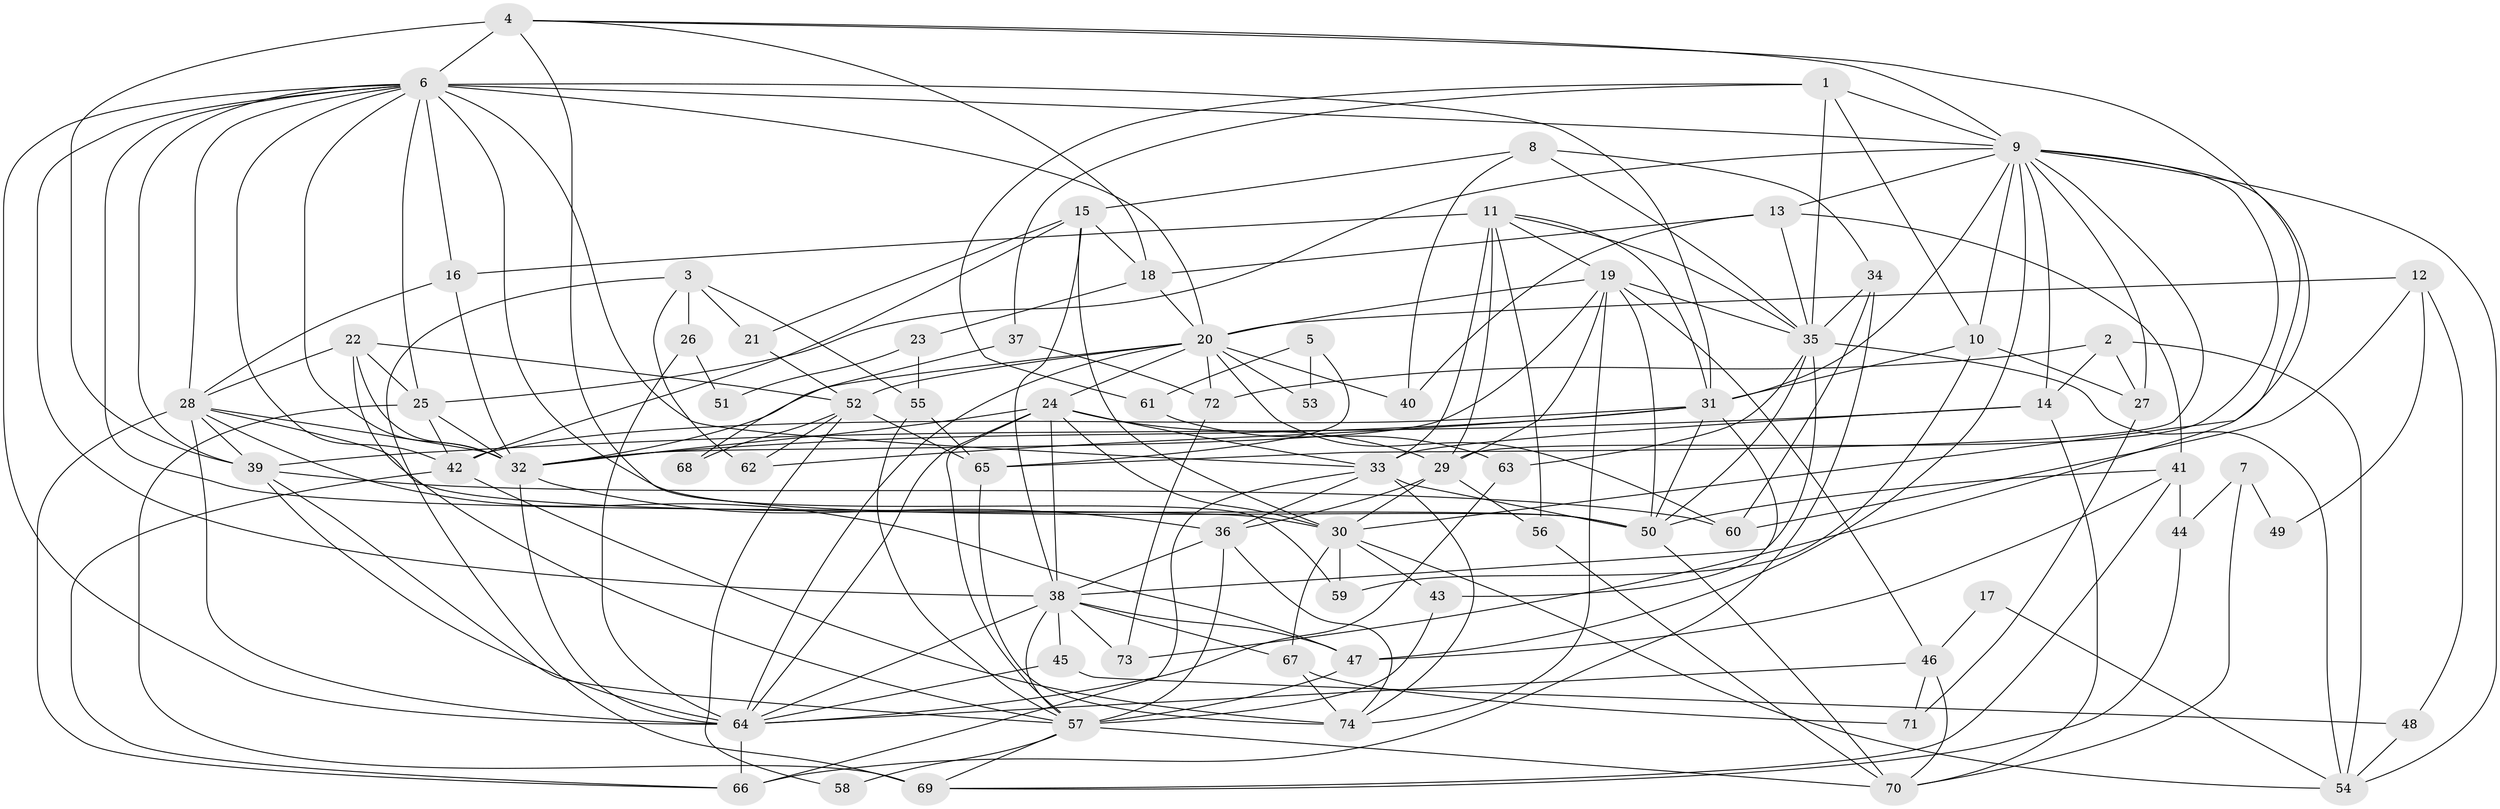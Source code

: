 // original degree distribution, {6: 0.09523809523809523, 4: 0.2925170068027211, 5: 0.17006802721088435, 3: 0.3129251700680272, 2: 0.09523809523809523, 7: 0.02040816326530612, 11: 0.006802721088435374, 9: 0.006802721088435374}
// Generated by graph-tools (version 1.1) at 2025/36/03/09/25 02:36:15]
// undirected, 74 vertices, 201 edges
graph export_dot {
graph [start="1"]
  node [color=gray90,style=filled];
  1;
  2;
  3;
  4;
  5;
  6;
  7;
  8;
  9;
  10;
  11;
  12;
  13;
  14;
  15;
  16;
  17;
  18;
  19;
  20;
  21;
  22;
  23;
  24;
  25;
  26;
  27;
  28;
  29;
  30;
  31;
  32;
  33;
  34;
  35;
  36;
  37;
  38;
  39;
  40;
  41;
  42;
  43;
  44;
  45;
  46;
  47;
  48;
  49;
  50;
  51;
  52;
  53;
  54;
  55;
  56;
  57;
  58;
  59;
  60;
  61;
  62;
  63;
  64;
  65;
  66;
  67;
  68;
  69;
  70;
  71;
  72;
  73;
  74;
  1 -- 9 [weight=1.0];
  1 -- 10 [weight=1.0];
  1 -- 35 [weight=2.0];
  1 -- 37 [weight=1.0];
  1 -- 61 [weight=1.0];
  2 -- 14 [weight=1.0];
  2 -- 27 [weight=1.0];
  2 -- 54 [weight=1.0];
  2 -- 72 [weight=1.0];
  3 -- 21 [weight=1.0];
  3 -- 26 [weight=1.0];
  3 -- 55 [weight=1.0];
  3 -- 62 [weight=1.0];
  3 -- 69 [weight=1.0];
  4 -- 6 [weight=3.0];
  4 -- 9 [weight=1.0];
  4 -- 18 [weight=1.0];
  4 -- 30 [weight=1.0];
  4 -- 39 [weight=1.0];
  4 -- 59 [weight=1.0];
  5 -- 53 [weight=1.0];
  5 -- 61 [weight=1.0];
  5 -- 65 [weight=1.0];
  6 -- 9 [weight=1.0];
  6 -- 16 [weight=1.0];
  6 -- 20 [weight=1.0];
  6 -- 25 [weight=1.0];
  6 -- 28 [weight=1.0];
  6 -- 30 [weight=1.0];
  6 -- 31 [weight=1.0];
  6 -- 32 [weight=1.0];
  6 -- 33 [weight=1.0];
  6 -- 38 [weight=2.0];
  6 -- 39 [weight=1.0];
  6 -- 42 [weight=1.0];
  6 -- 50 [weight=1.0];
  6 -- 64 [weight=1.0];
  7 -- 44 [weight=1.0];
  7 -- 49 [weight=1.0];
  7 -- 70 [weight=1.0];
  8 -- 15 [weight=1.0];
  8 -- 34 [weight=1.0];
  8 -- 35 [weight=1.0];
  8 -- 40 [weight=1.0];
  9 -- 10 [weight=1.0];
  9 -- 13 [weight=1.0];
  9 -- 14 [weight=1.0];
  9 -- 25 [weight=1.0];
  9 -- 27 [weight=1.0];
  9 -- 29 [weight=1.0];
  9 -- 31 [weight=1.0];
  9 -- 47 [weight=1.0];
  9 -- 54 [weight=1.0];
  9 -- 65 [weight=1.0];
  9 -- 73 [weight=1.0];
  10 -- 27 [weight=1.0];
  10 -- 31 [weight=1.0];
  10 -- 59 [weight=1.0];
  11 -- 16 [weight=1.0];
  11 -- 19 [weight=1.0];
  11 -- 29 [weight=3.0];
  11 -- 31 [weight=1.0];
  11 -- 33 [weight=2.0];
  11 -- 35 [weight=1.0];
  11 -- 56 [weight=1.0];
  12 -- 20 [weight=1.0];
  12 -- 48 [weight=1.0];
  12 -- 49 [weight=1.0];
  12 -- 60 [weight=1.0];
  13 -- 18 [weight=1.0];
  13 -- 35 [weight=1.0];
  13 -- 40 [weight=1.0];
  13 -- 41 [weight=1.0];
  14 -- 33 [weight=1.0];
  14 -- 39 [weight=1.0];
  14 -- 70 [weight=1.0];
  15 -- 18 [weight=1.0];
  15 -- 21 [weight=1.0];
  15 -- 30 [weight=1.0];
  15 -- 38 [weight=1.0];
  15 -- 42 [weight=1.0];
  16 -- 28 [weight=1.0];
  16 -- 32 [weight=1.0];
  17 -- 46 [weight=1.0];
  17 -- 54 [weight=1.0];
  18 -- 20 [weight=1.0];
  18 -- 23 [weight=1.0];
  19 -- 20 [weight=2.0];
  19 -- 29 [weight=1.0];
  19 -- 32 [weight=1.0];
  19 -- 35 [weight=1.0];
  19 -- 46 [weight=2.0];
  19 -- 50 [weight=1.0];
  19 -- 74 [weight=1.0];
  20 -- 24 [weight=1.0];
  20 -- 32 [weight=1.0];
  20 -- 40 [weight=1.0];
  20 -- 52 [weight=1.0];
  20 -- 53 [weight=1.0];
  20 -- 60 [weight=1.0];
  20 -- 64 [weight=2.0];
  20 -- 72 [weight=1.0];
  21 -- 52 [weight=1.0];
  22 -- 25 [weight=1.0];
  22 -- 28 [weight=1.0];
  22 -- 32 [weight=1.0];
  22 -- 52 [weight=1.0];
  22 -- 57 [weight=1.0];
  23 -- 51 [weight=1.0];
  23 -- 55 [weight=1.0];
  24 -- 29 [weight=1.0];
  24 -- 30 [weight=1.0];
  24 -- 32 [weight=1.0];
  24 -- 33 [weight=1.0];
  24 -- 38 [weight=2.0];
  24 -- 57 [weight=1.0];
  24 -- 64 [weight=1.0];
  25 -- 32 [weight=1.0];
  25 -- 42 [weight=1.0];
  25 -- 69 [weight=2.0];
  26 -- 51 [weight=1.0];
  26 -- 64 [weight=1.0];
  27 -- 71 [weight=1.0];
  28 -- 32 [weight=1.0];
  28 -- 39 [weight=2.0];
  28 -- 47 [weight=1.0];
  28 -- 50 [weight=1.0];
  28 -- 64 [weight=2.0];
  28 -- 66 [weight=1.0];
  29 -- 30 [weight=1.0];
  29 -- 36 [weight=1.0];
  29 -- 56 [weight=1.0];
  30 -- 43 [weight=1.0];
  30 -- 54 [weight=1.0];
  30 -- 59 [weight=1.0];
  30 -- 67 [weight=1.0];
  31 -- 32 [weight=1.0];
  31 -- 42 [weight=1.0];
  31 -- 43 [weight=1.0];
  31 -- 50 [weight=1.0];
  31 -- 62 [weight=1.0];
  32 -- 36 [weight=1.0];
  32 -- 64 [weight=1.0];
  33 -- 36 [weight=1.0];
  33 -- 50 [weight=1.0];
  33 -- 66 [weight=1.0];
  33 -- 74 [weight=1.0];
  34 -- 35 [weight=1.0];
  34 -- 60 [weight=1.0];
  34 -- 66 [weight=1.0];
  35 -- 38 [weight=1.0];
  35 -- 50 [weight=1.0];
  35 -- 54 [weight=1.0];
  35 -- 63 [weight=1.0];
  36 -- 38 [weight=2.0];
  36 -- 57 [weight=1.0];
  36 -- 74 [weight=1.0];
  37 -- 68 [weight=1.0];
  37 -- 72 [weight=1.0];
  38 -- 45 [weight=1.0];
  38 -- 47 [weight=1.0];
  38 -- 57 [weight=1.0];
  38 -- 64 [weight=2.0];
  38 -- 67 [weight=1.0];
  38 -- 73 [weight=1.0];
  39 -- 57 [weight=1.0];
  39 -- 60 [weight=1.0];
  39 -- 64 [weight=2.0];
  41 -- 44 [weight=1.0];
  41 -- 47 [weight=1.0];
  41 -- 50 [weight=1.0];
  41 -- 69 [weight=1.0];
  42 -- 66 [weight=1.0];
  42 -- 74 [weight=1.0];
  43 -- 57 [weight=1.0];
  44 -- 69 [weight=1.0];
  45 -- 48 [weight=1.0];
  45 -- 64 [weight=1.0];
  46 -- 64 [weight=1.0];
  46 -- 70 [weight=1.0];
  46 -- 71 [weight=1.0];
  47 -- 57 [weight=1.0];
  48 -- 54 [weight=1.0];
  50 -- 70 [weight=1.0];
  52 -- 58 [weight=1.0];
  52 -- 62 [weight=1.0];
  52 -- 65 [weight=1.0];
  52 -- 68 [weight=1.0];
  55 -- 57 [weight=1.0];
  55 -- 65 [weight=1.0];
  56 -- 70 [weight=1.0];
  57 -- 58 [weight=1.0];
  57 -- 69 [weight=1.0];
  57 -- 70 [weight=1.0];
  61 -- 63 [weight=1.0];
  63 -- 64 [weight=1.0];
  64 -- 66 [weight=1.0];
  65 -- 74 [weight=1.0];
  67 -- 71 [weight=1.0];
  67 -- 74 [weight=1.0];
  72 -- 73 [weight=1.0];
}
